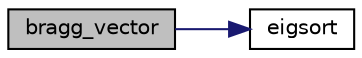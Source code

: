 digraph "bragg_vector"
{
 // LATEX_PDF_SIZE
  edge [fontname="Helvetica",fontsize="10",labelfontname="Helvetica",labelfontsize="10"];
  node [fontname="Helvetica",fontsize="10",shape=record];
  rankdir="LR";
  Node1 [label="bragg_vector",height=0.2,width=0.4,color="black", fillcolor="grey75", style="filled", fontcolor="black",tooltip="Compute Bragg vetor."];
  Node1 -> Node2 [color="midnightblue",fontsize="10",style="solid",fontname="Helvetica"];
  Node2 [label="eigsort",height=0.2,width=0.4,color="black", fillcolor="white", style="filled",URL="$basic__math_8cpp.html#a131305646374d96dd058812729d59d07",tooltip="Simple sort."];
}
